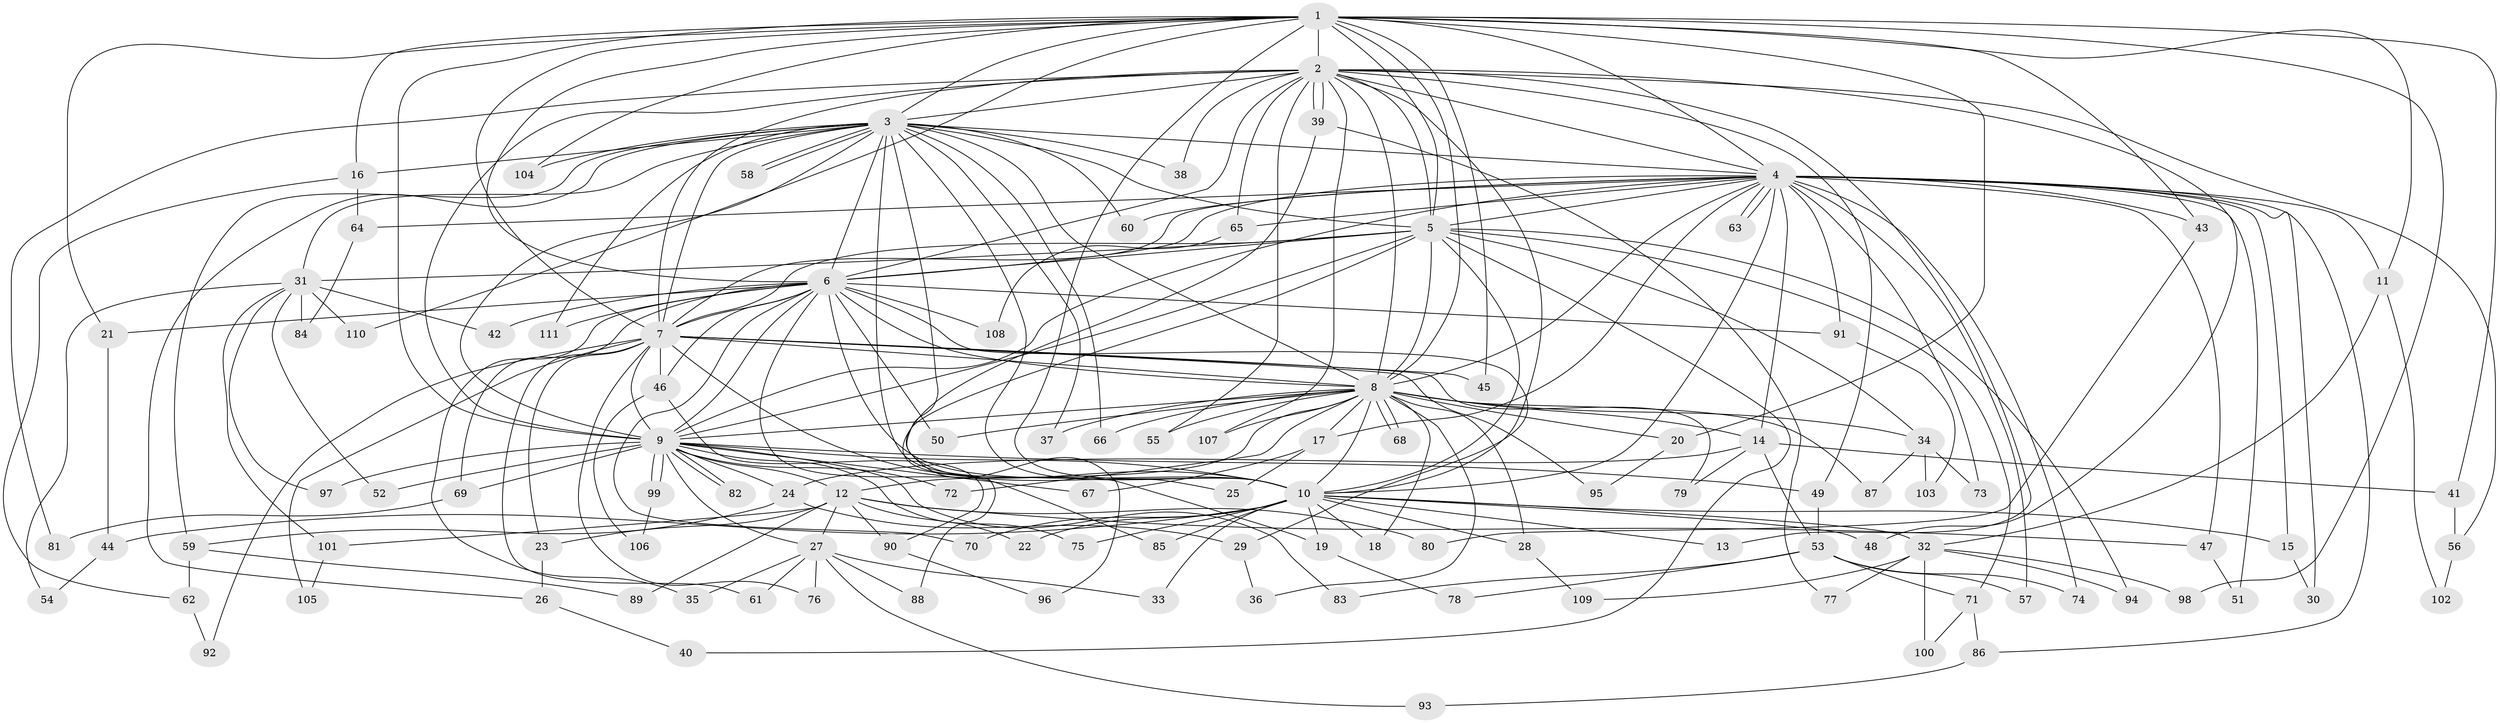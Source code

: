 // Generated by graph-tools (version 1.1) at 2025/45/03/09/25 04:45:01]
// undirected, 111 vertices, 247 edges
graph export_dot {
graph [start="1"]
  node [color=gray90,style=filled];
  1;
  2;
  3;
  4;
  5;
  6;
  7;
  8;
  9;
  10;
  11;
  12;
  13;
  14;
  15;
  16;
  17;
  18;
  19;
  20;
  21;
  22;
  23;
  24;
  25;
  26;
  27;
  28;
  29;
  30;
  31;
  32;
  33;
  34;
  35;
  36;
  37;
  38;
  39;
  40;
  41;
  42;
  43;
  44;
  45;
  46;
  47;
  48;
  49;
  50;
  51;
  52;
  53;
  54;
  55;
  56;
  57;
  58;
  59;
  60;
  61;
  62;
  63;
  64;
  65;
  66;
  67;
  68;
  69;
  70;
  71;
  72;
  73;
  74;
  75;
  76;
  77;
  78;
  79;
  80;
  81;
  82;
  83;
  84;
  85;
  86;
  87;
  88;
  89;
  90;
  91;
  92;
  93;
  94;
  95;
  96;
  97;
  98;
  99;
  100;
  101;
  102;
  103;
  104;
  105;
  106;
  107;
  108;
  109;
  110;
  111;
  1 -- 2;
  1 -- 3;
  1 -- 4;
  1 -- 5;
  1 -- 6;
  1 -- 7;
  1 -- 8;
  1 -- 9;
  1 -- 10;
  1 -- 11;
  1 -- 16;
  1 -- 20;
  1 -- 21;
  1 -- 41;
  1 -- 43;
  1 -- 45;
  1 -- 98;
  1 -- 104;
  1 -- 110;
  2 -- 3;
  2 -- 4;
  2 -- 5;
  2 -- 6;
  2 -- 7;
  2 -- 8;
  2 -- 9;
  2 -- 10;
  2 -- 13;
  2 -- 38;
  2 -- 39;
  2 -- 39;
  2 -- 48;
  2 -- 49;
  2 -- 55;
  2 -- 56;
  2 -- 65;
  2 -- 81;
  2 -- 107;
  3 -- 4;
  3 -- 5;
  3 -- 6;
  3 -- 7;
  3 -- 8;
  3 -- 9;
  3 -- 10;
  3 -- 16;
  3 -- 19;
  3 -- 25;
  3 -- 26;
  3 -- 31;
  3 -- 37;
  3 -- 38;
  3 -- 58;
  3 -- 58;
  3 -- 59;
  3 -- 60;
  3 -- 66;
  3 -- 104;
  3 -- 111;
  4 -- 5;
  4 -- 6;
  4 -- 7;
  4 -- 8;
  4 -- 9;
  4 -- 10;
  4 -- 11;
  4 -- 14;
  4 -- 15;
  4 -- 17;
  4 -- 30;
  4 -- 43;
  4 -- 47;
  4 -- 51;
  4 -- 57;
  4 -- 60;
  4 -- 63;
  4 -- 63;
  4 -- 64;
  4 -- 65;
  4 -- 73;
  4 -- 74;
  4 -- 86;
  4 -- 91;
  5 -- 6;
  5 -- 7;
  5 -- 8;
  5 -- 9;
  5 -- 10;
  5 -- 31;
  5 -- 34;
  5 -- 40;
  5 -- 71;
  5 -- 88;
  5 -- 94;
  6 -- 7;
  6 -- 8;
  6 -- 9;
  6 -- 10;
  6 -- 21;
  6 -- 29;
  6 -- 35;
  6 -- 42;
  6 -- 46;
  6 -- 50;
  6 -- 69;
  6 -- 70;
  6 -- 85;
  6 -- 91;
  6 -- 108;
  6 -- 111;
  7 -- 8;
  7 -- 9;
  7 -- 10;
  7 -- 23;
  7 -- 45;
  7 -- 46;
  7 -- 61;
  7 -- 76;
  7 -- 79;
  7 -- 92;
  7 -- 95;
  7 -- 105;
  8 -- 9;
  8 -- 10;
  8 -- 12;
  8 -- 14;
  8 -- 17;
  8 -- 18;
  8 -- 20;
  8 -- 28;
  8 -- 34;
  8 -- 36;
  8 -- 37;
  8 -- 50;
  8 -- 55;
  8 -- 66;
  8 -- 68;
  8 -- 68;
  8 -- 72;
  8 -- 87;
  8 -- 107;
  9 -- 10;
  9 -- 12;
  9 -- 24;
  9 -- 27;
  9 -- 49;
  9 -- 52;
  9 -- 67;
  9 -- 69;
  9 -- 72;
  9 -- 75;
  9 -- 82;
  9 -- 82;
  9 -- 83;
  9 -- 97;
  9 -- 99;
  9 -- 99;
  10 -- 13;
  10 -- 15;
  10 -- 18;
  10 -- 19;
  10 -- 22;
  10 -- 28;
  10 -- 32;
  10 -- 33;
  10 -- 44;
  10 -- 48;
  10 -- 70;
  10 -- 75;
  10 -- 85;
  11 -- 32;
  11 -- 102;
  12 -- 22;
  12 -- 23;
  12 -- 27;
  12 -- 47;
  12 -- 80;
  12 -- 89;
  12 -- 90;
  12 -- 101;
  14 -- 24;
  14 -- 41;
  14 -- 53;
  14 -- 79;
  15 -- 30;
  16 -- 62;
  16 -- 64;
  17 -- 25;
  17 -- 67;
  19 -- 78;
  20 -- 95;
  21 -- 44;
  23 -- 26;
  24 -- 29;
  24 -- 59;
  26 -- 40;
  27 -- 33;
  27 -- 35;
  27 -- 61;
  27 -- 76;
  27 -- 88;
  27 -- 93;
  28 -- 109;
  29 -- 36;
  31 -- 42;
  31 -- 52;
  31 -- 54;
  31 -- 84;
  31 -- 97;
  31 -- 101;
  31 -- 110;
  32 -- 77;
  32 -- 94;
  32 -- 98;
  32 -- 100;
  32 -- 109;
  34 -- 73;
  34 -- 87;
  34 -- 103;
  39 -- 77;
  39 -- 96;
  41 -- 56;
  43 -- 80;
  44 -- 54;
  46 -- 90;
  46 -- 106;
  47 -- 51;
  49 -- 53;
  53 -- 57;
  53 -- 71;
  53 -- 74;
  53 -- 78;
  53 -- 83;
  56 -- 102;
  59 -- 62;
  59 -- 89;
  62 -- 92;
  64 -- 84;
  65 -- 108;
  69 -- 81;
  71 -- 86;
  71 -- 100;
  86 -- 93;
  90 -- 96;
  91 -- 103;
  99 -- 106;
  101 -- 105;
}
